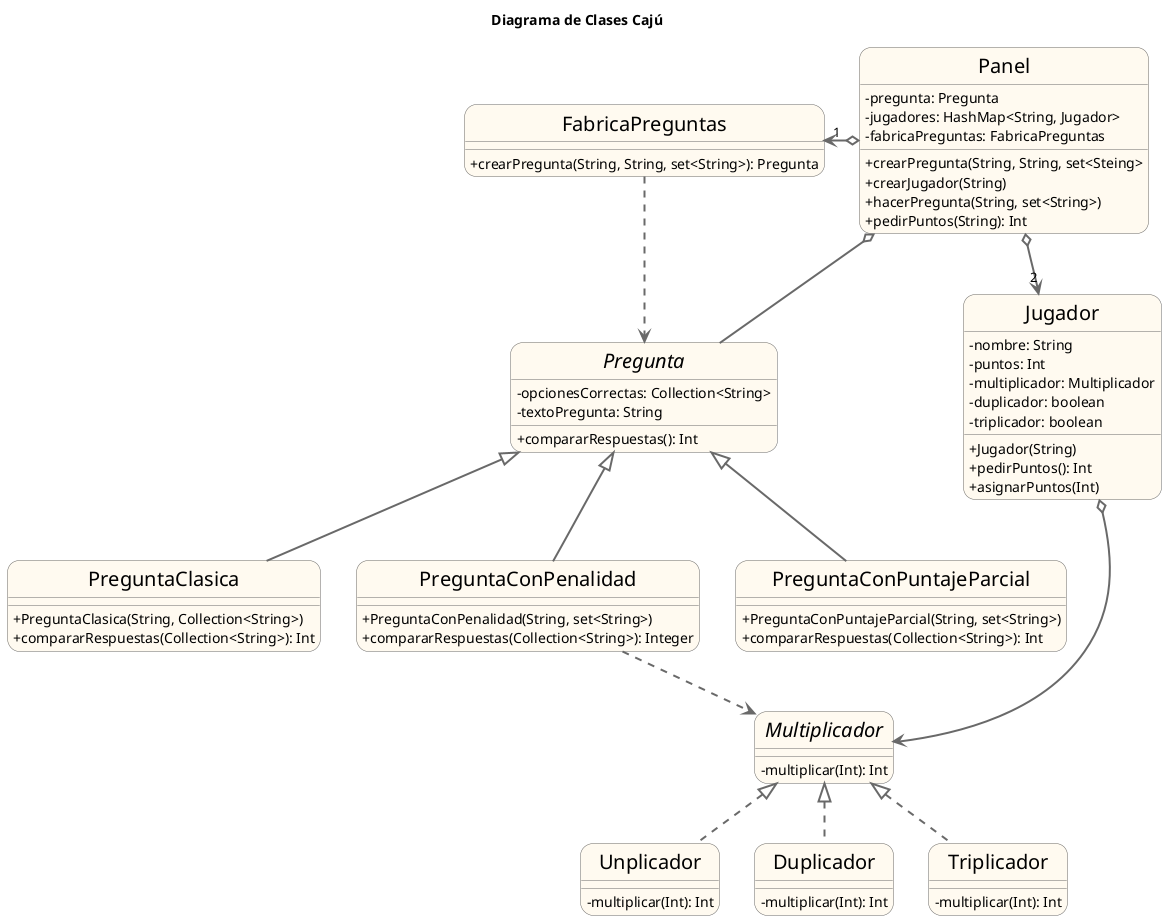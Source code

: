 @startuml TP2

title Diagrama de Clases Cajú

hide circle
skinparam classAttributeIconSize 0
skinparam roundcorner 25
skinparam sequenceArrowThickness 2
skinparam classFontSize 20

skinparam class {
BackgroundColor FloralWhite
ArrowColor DimGray
BorderColor DimGray
}

class Panel{
       - pregunta: Pregunta
       - jugadores: HashMap<String, Jugador>
       - fabricaPreguntas: FabricaPreguntas
       + crearPregunta(String, String, set<Steing>
       + crearJugador(String)
       + hacerPregunta(String, set<String>)
       + pedirPuntos(String): Int
}

class FabricaPreguntas{
       + crearPregunta(String, String, set<String>): Pregunta
}

class Jugador{
        - nombre: String
        - puntos: Int
        - multiplicador: Multiplicador
        - duplicador: boolean
        - triplicador: boolean
        + Jugador(String)
        + pedirPuntos(): Int
        + asignarPuntos(Int)
}


abstract class Pregunta{
        - opcionesCorrectas: Collection<String>
        - textoPregunta: String
        + compararRespuestas(): Int
}

class PreguntaClasica{
        + PreguntaClasica(String, Collection<String>)
        + compararRespuestas(Collection<String>): Int
}

class PreguntaConPenalidad{
        + PreguntaConPenalidad(String, set<String>)
        + compararRespuestas(Collection<String>): Integer
}

class PreguntaConPuntajeParcial{
        + PreguntaConPuntajeParcial(String, set<String>)
        + compararRespuestas(Collection<String>): Int
}

interface Multiplicador{
        - multiplicar(Int): Int
}

class Unplicador{
        - multiplicar(Int): Int
}

class Duplicador{
        - multiplicar(Int): Int
}

class Triplicador{
        - multiplicar(Int): Int
}

Panel o-->"2" Jugador
Panel o-- Pregunta
Panel o-left->"1" FabricaPreguntas
FabricaPreguntas ..> Pregunta
PreguntaClasica -up-|> Pregunta
PreguntaConPenalidad -up-|> Pregunta
PreguntaConPuntajeParcial -up-|> Pregunta
Unplicador .up.|> Multiplicador
Duplicador .up.|> Multiplicador
Triplicador .up.|> Multiplicador
Jugador o--> Multiplicador
PreguntaConPenalidad ..> Multiplicador

@enduml